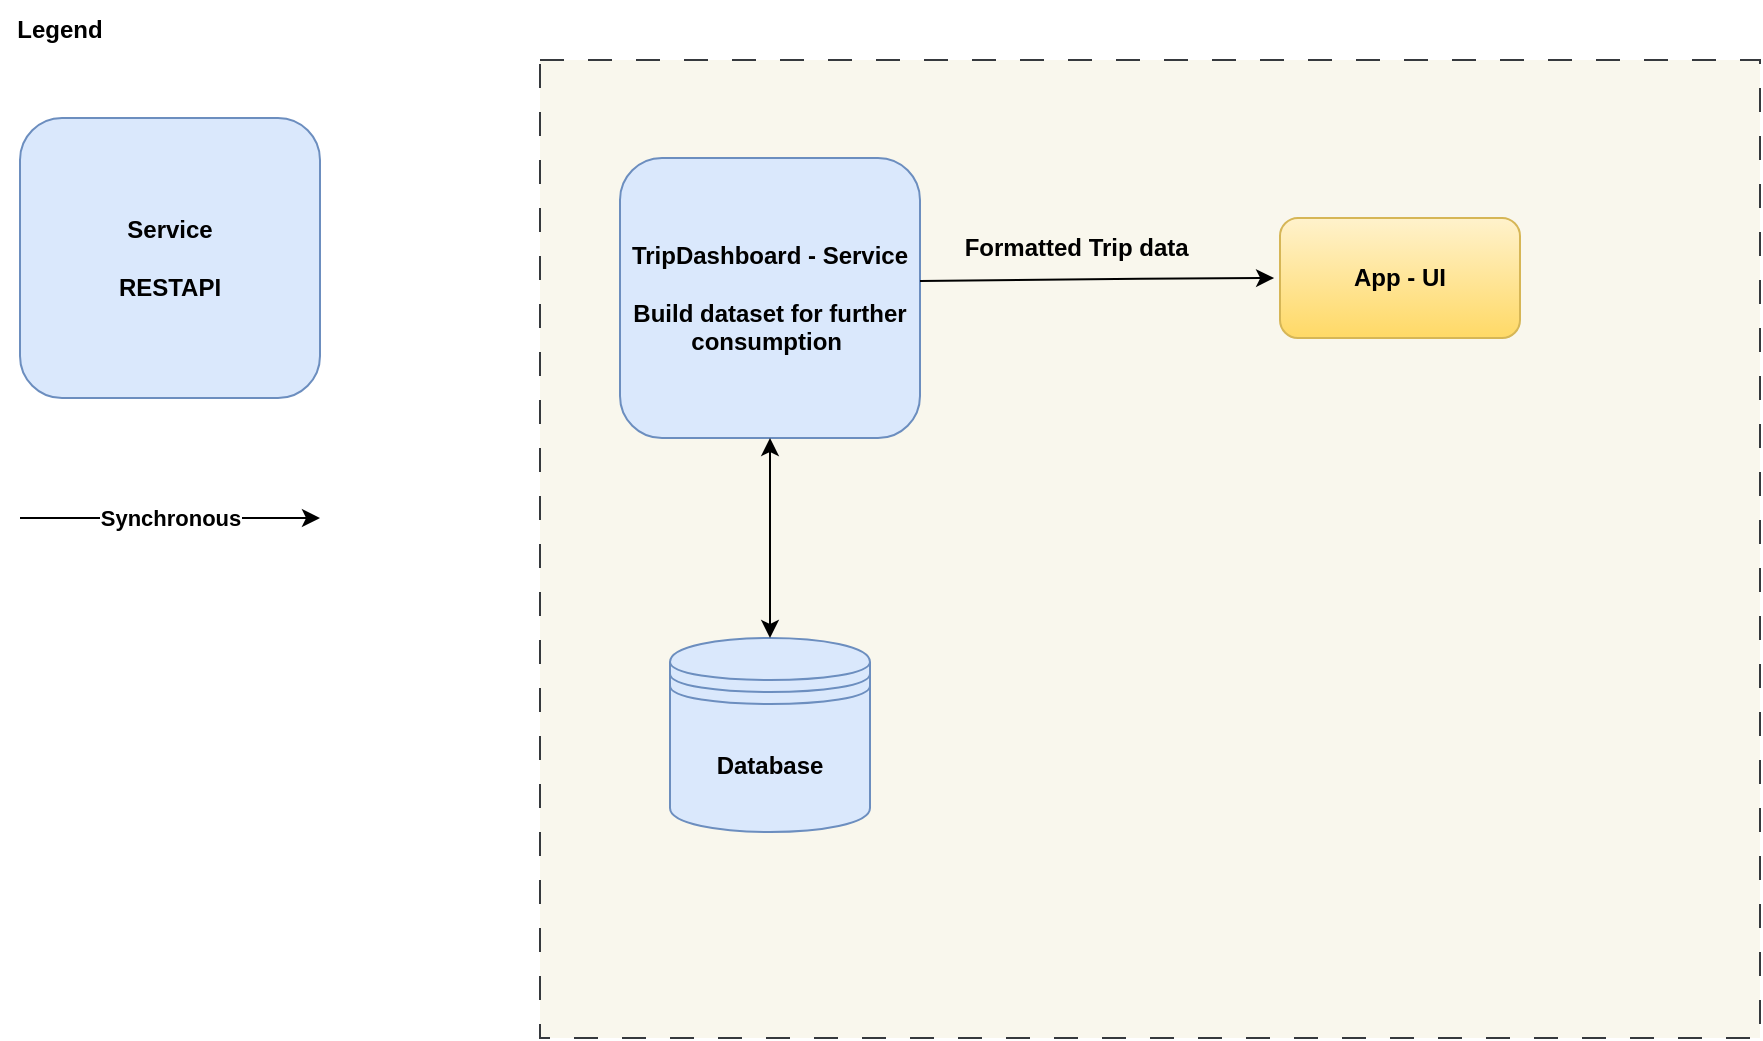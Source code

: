 <mxfile version="21.6.5" type="device">
  <diagram name="Page-1" id="JmDLRrQ7sxYgL3HZ8l8M">
    <mxGraphModel dx="1036" dy="606" grid="1" gridSize="10" guides="1" tooltips="1" connect="1" arrows="1" fold="1" page="1" pageScale="1" pageWidth="827" pageHeight="1169" math="0" shadow="0">
      <root>
        <mxCell id="0" />
        <mxCell id="1" parent="0" />
        <mxCell id="mXzGNmlsU9lUAmX61Gej-1" value="" style="rounded=0;whiteSpace=wrap;html=1;dashed=1;dashPattern=12 12;fillColor=#f9f7ed;strokeColor=#36393d;fontStyle=1" vertex="1" parent="1">
          <mxGeometry x="310" y="41" width="610" height="489" as="geometry" />
        </mxCell>
        <mxCell id="mXzGNmlsU9lUAmX61Gej-2" value="&lt;span&gt;TripDashboard - Service&lt;/span&gt;&lt;br&gt;&lt;br&gt;Build dataset for further consumption&amp;nbsp;" style="rounded=1;whiteSpace=wrap;html=1;fillColor=#dae8fc;strokeColor=#6c8ebf;fontStyle=1" vertex="1" parent="1">
          <mxGeometry x="350" y="90" width="150" height="140" as="geometry" />
        </mxCell>
        <mxCell id="mXzGNmlsU9lUAmX61Gej-3" value="Database" style="shape=datastore;whiteSpace=wrap;html=1;fillColor=#dae8fc;strokeColor=#6c8ebf;fontStyle=1" vertex="1" parent="1">
          <mxGeometry x="375" y="330" width="100" height="97" as="geometry" />
        </mxCell>
        <mxCell id="mXzGNmlsU9lUAmX61Gej-4" value="&lt;span&gt;Service&lt;/span&gt;&lt;br&gt;&lt;br&gt;RESTAPI" style="rounded=1;whiteSpace=wrap;html=1;fillColor=#dae8fc;strokeColor=#6c8ebf;fontStyle=1" vertex="1" parent="1">
          <mxGeometry x="50" y="70" width="150" height="140" as="geometry" />
        </mxCell>
        <mxCell id="mXzGNmlsU9lUAmX61Gej-5" value="Synchronous" style="endArrow=classic;html=1;rounded=0;fontStyle=1" edge="1" parent="1">
          <mxGeometry width="50" height="50" relative="1" as="geometry">
            <mxPoint x="50" y="270" as="sourcePoint" />
            <mxPoint x="200" y="270" as="targetPoint" />
          </mxGeometry>
        </mxCell>
        <mxCell id="mXzGNmlsU9lUAmX61Gej-6" value="Legend" style="text;html=1;strokeColor=none;fillColor=none;align=center;verticalAlign=middle;whiteSpace=wrap;rounded=0;fontStyle=1" vertex="1" parent="1">
          <mxGeometry x="40" y="11" width="60" height="30" as="geometry" />
        </mxCell>
        <mxCell id="mXzGNmlsU9lUAmX61Gej-7" value="" style="endArrow=classic;startArrow=classic;html=1;rounded=0;exitX=0.5;exitY=0;exitDx=0;exitDy=0;entryX=0.5;entryY=1;entryDx=0;entryDy=0;fontStyle=1" edge="1" parent="1" source="mXzGNmlsU9lUAmX61Gej-3" target="mXzGNmlsU9lUAmX61Gej-2">
          <mxGeometry width="50" height="50" relative="1" as="geometry">
            <mxPoint x="375" y="240" as="sourcePoint" />
            <mxPoint x="425" y="190" as="targetPoint" />
          </mxGeometry>
        </mxCell>
        <mxCell id="mXzGNmlsU9lUAmX61Gej-8" value="App - UI" style="rounded=1;whiteSpace=wrap;html=1;fillColor=#fff2cc;strokeColor=#d6b656;gradientColor=#ffd966;fontStyle=1" vertex="1" parent="1">
          <mxGeometry x="680" y="120" width="120" height="60" as="geometry" />
        </mxCell>
        <mxCell id="mXzGNmlsU9lUAmX61Gej-9" value="" style="endArrow=classic;html=1;rounded=0;entryX=-0.027;entryY=0.643;entryDx=0;entryDy=0;exitX=0.311;exitY=0.223;exitDx=0;exitDy=0;exitPerimeter=0;entryPerimeter=0;fontStyle=1" edge="1" parent="1">
          <mxGeometry width="50" height="50" relative="1" as="geometry">
            <mxPoint x="500.0" y="151.467" as="sourcePoint" />
            <mxPoint x="677.05" y="150.0" as="targetPoint" />
            <Array as="points">
              <mxPoint x="610.29" y="150.42" />
            </Array>
          </mxGeometry>
        </mxCell>
        <mxCell id="mXzGNmlsU9lUAmX61Gej-10" value="Formatted Trip data&amp;nbsp;" style="text;html=1;strokeColor=none;fillColor=none;align=center;verticalAlign=middle;whiteSpace=wrap;rounded=0;fontStyle=1" vertex="1" parent="1">
          <mxGeometry x="520" y="120" width="120" height="30" as="geometry" />
        </mxCell>
      </root>
    </mxGraphModel>
  </diagram>
</mxfile>
